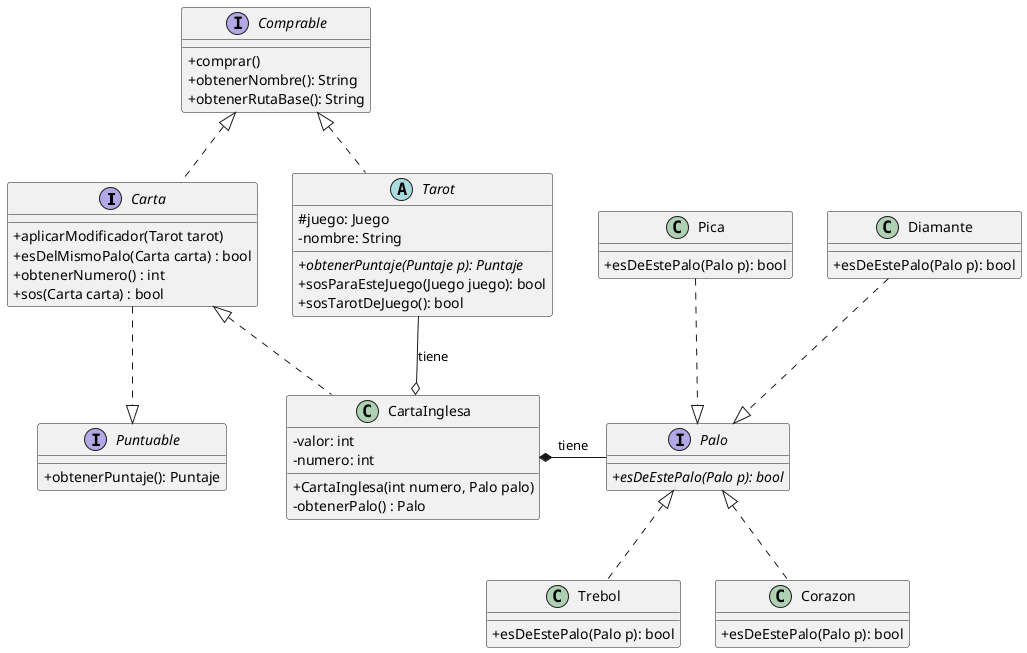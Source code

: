 @startuml Carta
skinparam classAttributeIconSize 0

interface Carta {
    +aplicarModificador(Tarot tarot)
    +esDelMismoPalo(Carta carta) : bool
    +obtenerNumero() : int
    +sos(Carta carta) : bool
}

interface Puntuable {
    +obtenerPuntaje(): Puntaje
}

interface Comprable {
    +comprar()
    +obtenerNombre(): String
    +obtenerRutaBase(): String
}

class CartaInglesa {
-valor: int
-numero: int
+CartaInglesa(int numero, Palo palo)
-obtenerPalo() : Palo
}

abstract class Tarot{
#juego: Juego
-nombre: String
+{abstract}obtenerPuntaje(Puntaje p): Puntaje
+sosParaEsteJuego(Juego juego): bool
+sosTarotDeJuego(): bool
}



interface Palo {
+{abstract}esDeEstePalo(Palo p): bool
}



class Trebol {
+esDeEstePalo(Palo p): bool
}

class Corazon {
+esDeEstePalo(Palo p): bool
}

class Pica {
+esDeEstePalo(Palo p): bool
}

class Diamante {
+esDeEstePalo(Palo p): bool
}

Tarot .up.|> Comprable

CartaInglesa o-up- Tarot :tiene

Carta ..|> Puntuable
Carta .up.|> Comprable

Palo -left-* CartaInglesa :tiene

Trebol .up.|> Palo
Corazon .up.|> Palo
Diamante .down.|> Palo
Pica .down.|> Palo
CartaInglesa .left.|> Carta

@enduml